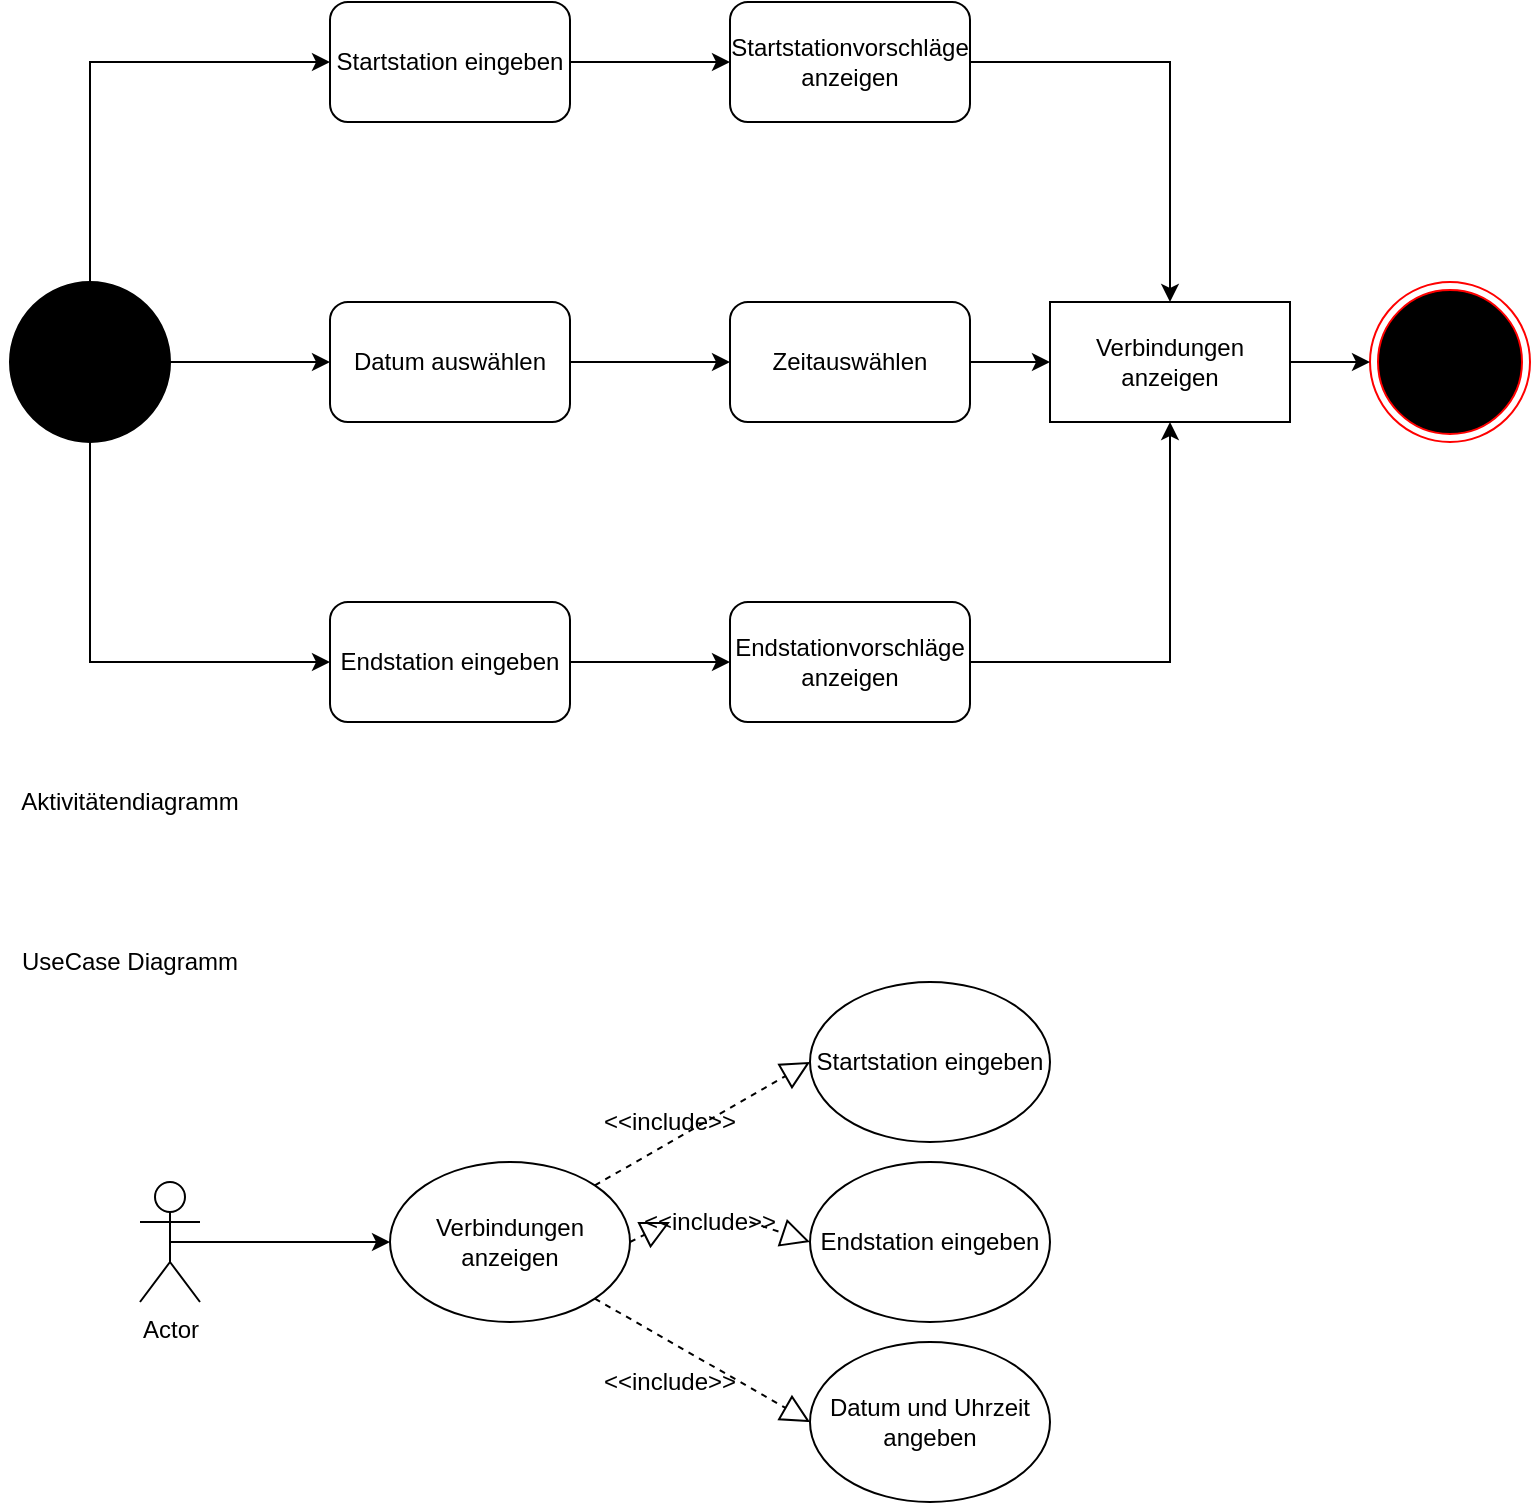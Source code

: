 <mxfile version="10.6.5" type="device"><diagram id="6ZsZ6rqq-T7Wo_Dy6baZ" name="Page-1"><mxGraphModel dx="1394" dy="796" grid="1" gridSize="10" guides="1" tooltips="1" connect="1" arrows="1" fold="1" page="1" pageScale="1" pageWidth="827" pageHeight="1169" math="0" shadow="0"><root><mxCell id="0"/><mxCell id="1" parent="0"/><mxCell id="ZvYII45CxA9NnAOG8cr0-1" value="" style="ellipse;html=1;shape=endState;fillColor=#000000;strokeColor=#ff0000;" parent="1" vertex="1"><mxGeometry x="720" y="200" width="80" height="80" as="geometry"/></mxCell><mxCell id="ZvYII45CxA9NnAOG8cr0-13" style="edgeStyle=orthogonalEdgeStyle;rounded=0;orthogonalLoop=1;jettySize=auto;html=1;exitX=1;exitY=0.5;exitDx=0;exitDy=0;entryX=0;entryY=0.5;entryDx=0;entryDy=0;" parent="1" source="ZvYII45CxA9NnAOG8cr0-2" target="ZvYII45CxA9NnAOG8cr0-3" edge="1"><mxGeometry relative="1" as="geometry"/></mxCell><mxCell id="ZvYII45CxA9NnAOG8cr0-2" value="Startstation eingeben" style="rounded=1;whiteSpace=wrap;html=1;" parent="1" vertex="1"><mxGeometry x="200" y="60" width="120" height="60" as="geometry"/></mxCell><mxCell id="ZvYII45CxA9NnAOG8cr0-14" style="edgeStyle=orthogonalEdgeStyle;rounded=0;orthogonalLoop=1;jettySize=auto;html=1;exitX=1;exitY=0.5;exitDx=0;exitDy=0;entryX=0.5;entryY=0;entryDx=0;entryDy=0;" parent="1" source="ZvYII45CxA9NnAOG8cr0-3" target="ZvYII45CxA9NnAOG8cr0-10" edge="1"><mxGeometry relative="1" as="geometry"/></mxCell><mxCell id="ZvYII45CxA9NnAOG8cr0-3" value="Startstationvorschläge anzeigen" style="rounded=1;whiteSpace=wrap;html=1;" parent="1" vertex="1"><mxGeometry x="400" y="60" width="120" height="60" as="geometry"/></mxCell><mxCell id="ZvYII45CxA9NnAOG8cr0-16" style="edgeStyle=orthogonalEdgeStyle;rounded=0;orthogonalLoop=1;jettySize=auto;html=1;exitX=1;exitY=0.5;exitDx=0;exitDy=0;entryX=0;entryY=0.5;entryDx=0;entryDy=0;" parent="1" source="ZvYII45CxA9NnAOG8cr0-4" target="ZvYII45CxA9NnAOG8cr0-10" edge="1"><mxGeometry relative="1" as="geometry"/></mxCell><mxCell id="ZvYII45CxA9NnAOG8cr0-4" value="Zeitauswählen" style="rounded=1;whiteSpace=wrap;html=1;" parent="1" vertex="1"><mxGeometry x="400" y="210" width="120" height="60" as="geometry"/></mxCell><mxCell id="ZvYII45CxA9NnAOG8cr0-17" style="edgeStyle=orthogonalEdgeStyle;rounded=0;orthogonalLoop=1;jettySize=auto;html=1;exitX=1;exitY=0.5;exitDx=0;exitDy=0;entryX=0;entryY=0.5;entryDx=0;entryDy=0;" parent="1" source="ZvYII45CxA9NnAOG8cr0-6" target="ZvYII45CxA9NnAOG8cr0-4" edge="1"><mxGeometry relative="1" as="geometry"/></mxCell><mxCell id="ZvYII45CxA9NnAOG8cr0-6" value="Datum auswählen" style="rounded=1;whiteSpace=wrap;html=1;" parent="1" vertex="1"><mxGeometry x="200" y="210" width="120" height="60" as="geometry"/></mxCell><mxCell id="ZvYII45CxA9NnAOG8cr0-11" style="edgeStyle=orthogonalEdgeStyle;rounded=0;orthogonalLoop=1;jettySize=auto;html=1;exitX=1;exitY=0.5;exitDx=0;exitDy=0;entryX=0;entryY=0.5;entryDx=0;entryDy=0;" parent="1" source="ZvYII45CxA9NnAOG8cr0-7" target="ZvYII45CxA9NnAOG8cr0-6" edge="1"><mxGeometry relative="1" as="geometry"/></mxCell><mxCell id="ZvYII45CxA9NnAOG8cr0-12" style="edgeStyle=orthogonalEdgeStyle;rounded=0;orthogonalLoop=1;jettySize=auto;html=1;exitX=0.5;exitY=0;exitDx=0;exitDy=0;entryX=0;entryY=0.5;entryDx=0;entryDy=0;" parent="1" source="ZvYII45CxA9NnAOG8cr0-7" target="ZvYII45CxA9NnAOG8cr0-2" edge="1"><mxGeometry relative="1" as="geometry"/></mxCell><mxCell id="ZvYII45CxA9NnAOG8cr0-18" style="edgeStyle=orthogonalEdgeStyle;rounded=0;orthogonalLoop=1;jettySize=auto;html=1;exitX=0.5;exitY=1;exitDx=0;exitDy=0;entryX=0;entryY=0.5;entryDx=0;entryDy=0;" parent="1" source="ZvYII45CxA9NnAOG8cr0-7" target="ZvYII45CxA9NnAOG8cr0-8" edge="1"><mxGeometry relative="1" as="geometry"/></mxCell><mxCell id="ZvYII45CxA9NnAOG8cr0-7" value="" style="ellipse;whiteSpace=wrap;html=1;aspect=fixed;fillColor=#000000;" parent="1" vertex="1"><mxGeometry x="40" y="200" width="80" height="80" as="geometry"/></mxCell><mxCell id="ZvYII45CxA9NnAOG8cr0-19" style="edgeStyle=orthogonalEdgeStyle;rounded=0;orthogonalLoop=1;jettySize=auto;html=1;exitX=1;exitY=0.5;exitDx=0;exitDy=0;entryX=0;entryY=0.5;entryDx=0;entryDy=0;" parent="1" source="ZvYII45CxA9NnAOG8cr0-8" target="ZvYII45CxA9NnAOG8cr0-9" edge="1"><mxGeometry relative="1" as="geometry"/></mxCell><mxCell id="ZvYII45CxA9NnAOG8cr0-8" value="Endstation eingeben" style="rounded=1;whiteSpace=wrap;html=1;" parent="1" vertex="1"><mxGeometry x="200" y="360" width="120" height="60" as="geometry"/></mxCell><mxCell id="ZvYII45CxA9NnAOG8cr0-20" style="edgeStyle=orthogonalEdgeStyle;rounded=0;orthogonalLoop=1;jettySize=auto;html=1;exitX=1;exitY=0.5;exitDx=0;exitDy=0;entryX=0.5;entryY=1;entryDx=0;entryDy=0;" parent="1" source="ZvYII45CxA9NnAOG8cr0-9" target="ZvYII45CxA9NnAOG8cr0-10" edge="1"><mxGeometry relative="1" as="geometry"/></mxCell><mxCell id="ZvYII45CxA9NnAOG8cr0-9" value="Endstationvorschläge anzeigen" style="rounded=1;whiteSpace=wrap;html=1;" parent="1" vertex="1"><mxGeometry x="400" y="360" width="120" height="60" as="geometry"/></mxCell><mxCell id="ZvYII45CxA9NnAOG8cr0-15" style="edgeStyle=orthogonalEdgeStyle;rounded=0;orthogonalLoop=1;jettySize=auto;html=1;exitX=1;exitY=0.5;exitDx=0;exitDy=0;entryX=0;entryY=0.5;entryDx=0;entryDy=0;" parent="1" source="ZvYII45CxA9NnAOG8cr0-10" target="ZvYII45CxA9NnAOG8cr0-1" edge="1"><mxGeometry relative="1" as="geometry"/></mxCell><mxCell id="ZvYII45CxA9NnAOG8cr0-10" value="Verbindungen anzeigen" style="rounded=0;whiteSpace=wrap;html=1;" parent="1" vertex="1"><mxGeometry x="560" y="210" width="120" height="60" as="geometry"/></mxCell><mxCell id="ZvYII45CxA9NnAOG8cr0-21" value="Aktivitätendiagramm" style="text;html=1;strokeColor=none;fillColor=none;align=center;verticalAlign=middle;whiteSpace=wrap;rounded=0;" parent="1" vertex="1"><mxGeometry x="80" y="450" width="40" height="20" as="geometry"/></mxCell><mxCell id="ZvYII45CxA9NnAOG8cr0-22" value="UseCase Diagramm" style="text;html=1;strokeColor=none;fillColor=none;align=center;verticalAlign=middle;whiteSpace=wrap;rounded=0;" parent="1" vertex="1"><mxGeometry x="35" y="530" width="130" height="20" as="geometry"/></mxCell><mxCell id="ZMvghyeGerao5MhdD7if-14" style="edgeStyle=orthogonalEdgeStyle;rounded=0;orthogonalLoop=1;jettySize=auto;html=1;exitX=0.5;exitY=0.5;exitDx=0;exitDy=0;exitPerimeter=0;entryX=0;entryY=0.5;entryDx=0;entryDy=0;" edge="1" parent="1" source="ZvYII45CxA9NnAOG8cr0-23" target="ZMvghyeGerao5MhdD7if-1"><mxGeometry relative="1" as="geometry"/></mxCell><mxCell id="ZvYII45CxA9NnAOG8cr0-23" value="Actor" style="shape=umlActor;verticalLabelPosition=bottom;labelBackgroundColor=#ffffff;verticalAlign=top;html=1;outlineConnect=0;fillColor=#FFFFFF;" parent="1" vertex="1"><mxGeometry x="105" y="650" width="30" height="60" as="geometry"/></mxCell><mxCell id="ZMvghyeGerao5MhdD7if-1" value="Verbindungen anzeigen" style="ellipse;whiteSpace=wrap;html=1;" vertex="1" parent="1"><mxGeometry x="230" y="640" width="120" height="80" as="geometry"/></mxCell><mxCell id="ZMvghyeGerao5MhdD7if-2" value="Startstation eingeben&lt;br&gt;" style="ellipse;whiteSpace=wrap;html=1;" vertex="1" parent="1"><mxGeometry x="440" y="550" width="120" height="80" as="geometry"/></mxCell><mxCell id="ZMvghyeGerao5MhdD7if-3" value="Endstation eingeben" style="ellipse;whiteSpace=wrap;html=1;" vertex="1" parent="1"><mxGeometry x="440" y="640" width="120" height="80" as="geometry"/></mxCell><mxCell id="ZMvghyeGerao5MhdD7if-4" value="Datum und Uhrzeit angeben" style="ellipse;whiteSpace=wrap;html=1;" vertex="1" parent="1"><mxGeometry x="440" y="730" width="120" height="80" as="geometry"/></mxCell><mxCell id="ZMvghyeGerao5MhdD7if-5" value="" style="endArrow=block;dashed=1;endFill=0;endSize=12;html=1;entryX=0;entryY=0.5;entryDx=0;entryDy=0;exitX=1;exitY=1;exitDx=0;exitDy=0;" edge="1" parent="1" source="ZMvghyeGerao5MhdD7if-1" target="ZMvghyeGerao5MhdD7if-4"><mxGeometry width="160" relative="1" as="geometry"><mxPoint x="350" y="680" as="sourcePoint"/><mxPoint x="510" y="680" as="targetPoint"/></mxGeometry></mxCell><mxCell id="ZMvghyeGerao5MhdD7if-6" value="" style="endArrow=block;dashed=1;endFill=0;endSize=12;html=1;entryX=0;entryY=0.5;entryDx=0;entryDy=0;exitX=1;exitY=0.5;exitDx=0;exitDy=0;" edge="1" parent="1" source="ZMvghyeGerao5MhdD7if-10" target="ZMvghyeGerao5MhdD7if-3"><mxGeometry width="160" relative="1" as="geometry"><mxPoint x="380" y="660" as="sourcePoint"/><mxPoint x="470" y="750" as="targetPoint"/></mxGeometry></mxCell><mxCell id="ZMvghyeGerao5MhdD7if-7" value="" style="endArrow=block;dashed=1;endFill=0;endSize=12;html=1;entryX=0;entryY=0.5;entryDx=0;entryDy=0;exitX=1;exitY=0;exitDx=0;exitDy=0;" edge="1" parent="1" source="ZMvghyeGerao5MhdD7if-1" target="ZMvghyeGerao5MhdD7if-2"><mxGeometry width="160" relative="1" as="geometry"><mxPoint x="330" y="530" as="sourcePoint"/><mxPoint x="420" y="620" as="targetPoint"/></mxGeometry></mxCell><mxCell id="ZMvghyeGerao5MhdD7if-8" value="&amp;lt;&amp;lt;include&amp;gt;&amp;gt;" style="text;html=1;strokeColor=none;fillColor=none;align=center;verticalAlign=middle;whiteSpace=wrap;rounded=0;" vertex="1" parent="1"><mxGeometry x="350" y="740" width="40" height="20" as="geometry"/></mxCell><mxCell id="ZMvghyeGerao5MhdD7if-9" value="&amp;lt;&amp;lt;include&amp;gt;&amp;gt;" style="text;html=1;strokeColor=none;fillColor=none;align=center;verticalAlign=middle;whiteSpace=wrap;rounded=0;" vertex="1" parent="1"><mxGeometry x="350" y="610" width="40" height="20" as="geometry"/></mxCell><mxCell id="ZMvghyeGerao5MhdD7if-10" value="&amp;lt;&amp;lt;include&amp;gt;&amp;gt;" style="text;html=1;strokeColor=none;fillColor=none;align=center;verticalAlign=middle;whiteSpace=wrap;rounded=0;" vertex="1" parent="1"><mxGeometry x="370" y="660" width="40" height="20" as="geometry"/></mxCell><mxCell id="ZMvghyeGerao5MhdD7if-11" value="" style="endArrow=block;dashed=1;endFill=0;endSize=12;html=1;entryX=0;entryY=0.5;entryDx=0;entryDy=0;exitX=1;exitY=0.5;exitDx=0;exitDy=0;" edge="1" parent="1" source="ZMvghyeGerao5MhdD7if-1" target="ZMvghyeGerao5MhdD7if-10"><mxGeometry width="160" relative="1" as="geometry"><mxPoint x="350" y="680" as="sourcePoint"/><mxPoint x="440" y="680" as="targetPoint"/></mxGeometry></mxCell></root></mxGraphModel></diagram></mxfile>